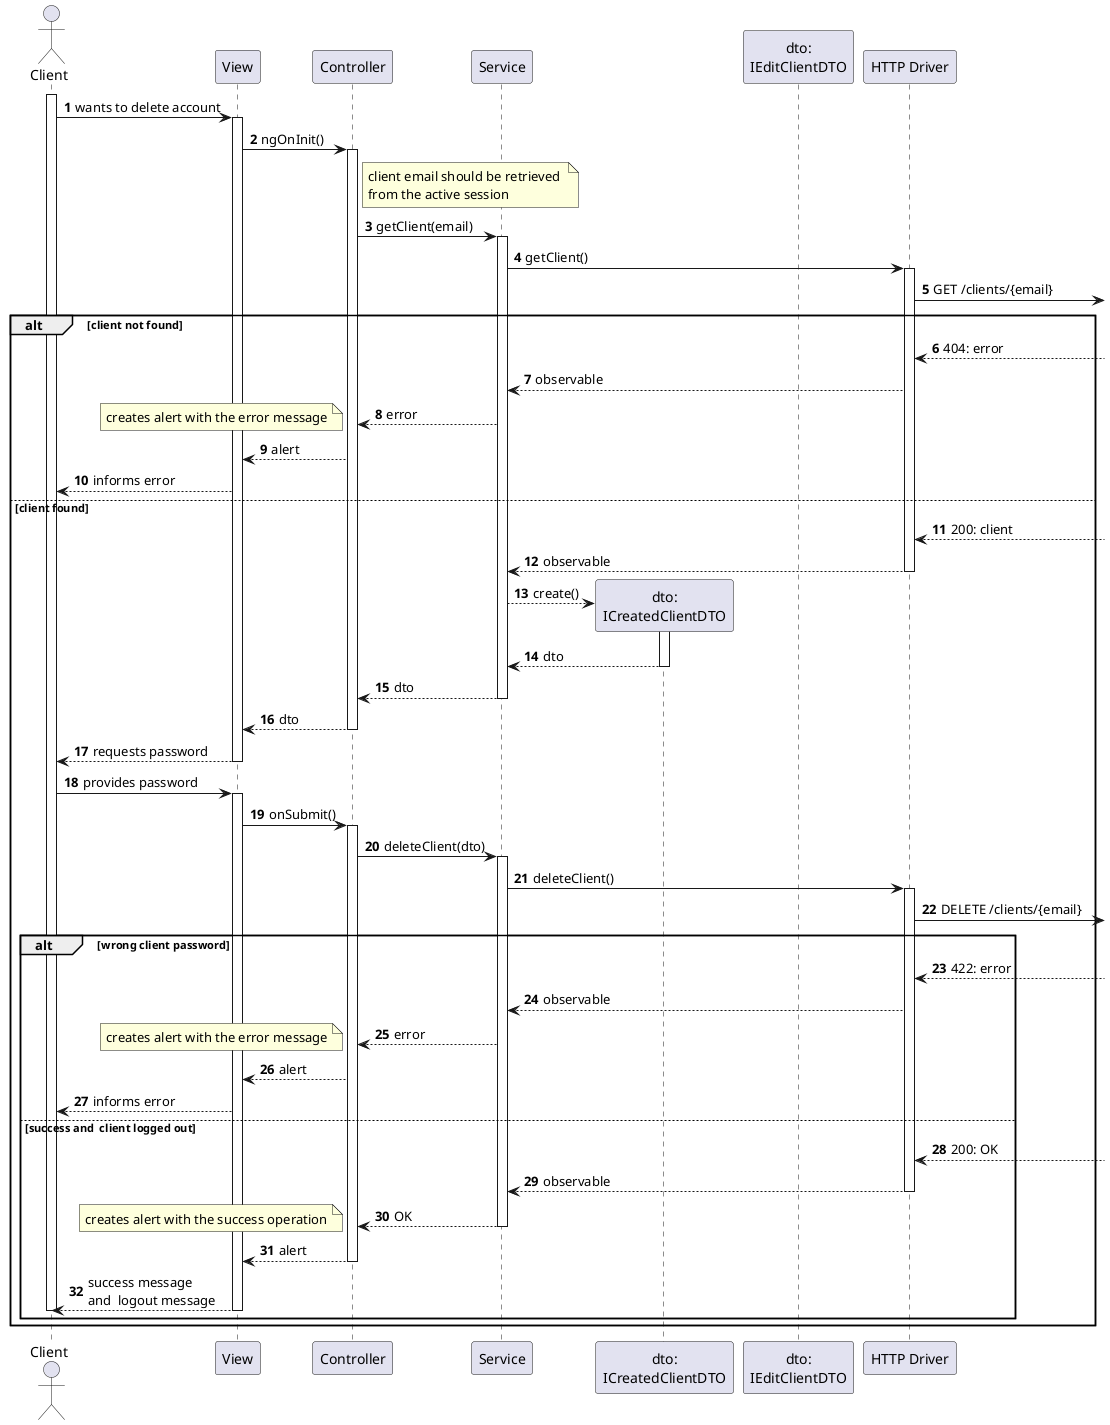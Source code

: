 @startuml
autonumber

actor "Client" as usr

participant "View" as view
participant "Controller" as ctrl

participant "Service" as svc

participant "dto:\nICreatedClientDTO" as cp_dto
participant "dto:\nIEditClientDTO" as ec_dto

participant "HTTP Driver" as http

activate usr
    usr -> view : wants to delete account
    activate view
        view -> ctrl : ngOnInit()
        activate ctrl
        note right of ctrl : client email should be retrieved \nfrom the active session
            ctrl -> svc : getClient(email)
            activate svc
                svc -> http : getClient()
                activate http
                    http ->] : GET /clients/{email}
alt client not found
                    http <--] : 404: error
                    http --> svc : observable
                    svc --> ctrl : error
                    note left : creates alert with the error message
                    ctrl --> view : alert
                    view --> usr : informs error
else client found
                    http <--] : 200: client
                    http --> svc : observable
                deactivate http
                svc --> cp_dto** : create()
                activate cp_dto
                    cp_dto --> svc : dto
                deactivate cp_dto
                svc --> ctrl : dto
            deactivate svc
            ctrl --> view : dto
        deactivate ctrl
        view --> usr : requests password
    deactivate view

    usr -> view : provides password
    activate view
        view -> ctrl : onSubmit()
        activate ctrl


            ctrl -> svc : deleteClient(dto)
            activate svc
                svc -> http : deleteClient()
                activate http
                    http ->] : DELETE /clients/{email}
alt wrong client password
                    http <--] : 422: error
                    http --> svc : observable
                    svc --> ctrl : error
                    note left : creates alert with the error message
                    ctrl --> view : alert
                    view --> usr : informs error
else success and  client logged out
                    http <--] : 200: OK
                    http --> svc : observable
                deactivate http

                svc --> ctrl : OK
            deactivate svc
            note left : creates alert with the success operation
            ctrl --> view : alert

        deactivate ctrl

        view --> usr : success message \nand  logout message
    deactivate view




deactivate usr
end
end
@enduml
